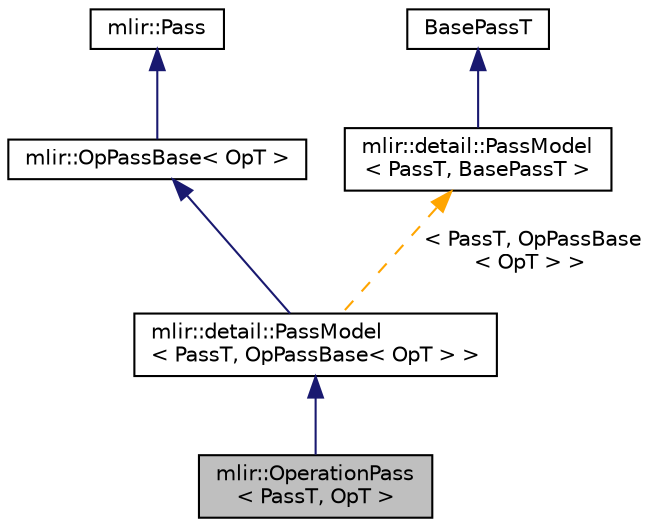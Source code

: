 digraph "mlir::OperationPass&lt; PassT, OpT &gt;"
{
  bgcolor="transparent";
  edge [fontname="Helvetica",fontsize="10",labelfontname="Helvetica",labelfontsize="10"];
  node [fontname="Helvetica",fontsize="10",shape=record];
  Node16 [label="mlir::OperationPass\l\< PassT, OpT \>",height=0.2,width=0.4,color="black", fillcolor="grey75", style="filled", fontcolor="black"];
  Node17 -> Node16 [dir="back",color="midnightblue",fontsize="10",style="solid",fontname="Helvetica"];
  Node17 [label="mlir::detail::PassModel\l\< PassT, OpPassBase\< OpT \> \>",height=0.2,width=0.4,color="black",URL="$classmlir_1_1detail_1_1PassModel.html"];
  Node18 -> Node17 [dir="back",color="midnightblue",fontsize="10",style="solid",fontname="Helvetica"];
  Node18 [label="mlir::OpPassBase\< OpT \>",height=0.2,width=0.4,color="black",URL="$classmlir_1_1OpPassBase.html",tooltip="Utility base class for OpPass below to denote an opaque pass operating on a specific operation type..."];
  Node19 -> Node18 [dir="back",color="midnightblue",fontsize="10",style="solid",fontname="Helvetica"];
  Node19 [label="mlir::Pass",height=0.2,width=0.4,color="black",URL="$classmlir_1_1Pass.html",tooltip="The abstract base pass class. "];
  Node20 -> Node17 [dir="back",color="orange",fontsize="10",style="dashed",label=" \< PassT, OpPassBase\l\< OpT \> \>" ,fontname="Helvetica"];
  Node20 [label="mlir::detail::PassModel\l\< PassT, BasePassT \>",height=0.2,width=0.4,color="black",URL="$classmlir_1_1detail_1_1PassModel.html",tooltip="The opaque CRTP model of a pass. "];
  Node21 -> Node20 [dir="back",color="midnightblue",fontsize="10",style="solid",fontname="Helvetica"];
  Node21 [label="BasePassT",height=0.2,width=0.4,color="black",URL="$classmlir_1_1detail_1_1BasePassT.html"];
}
